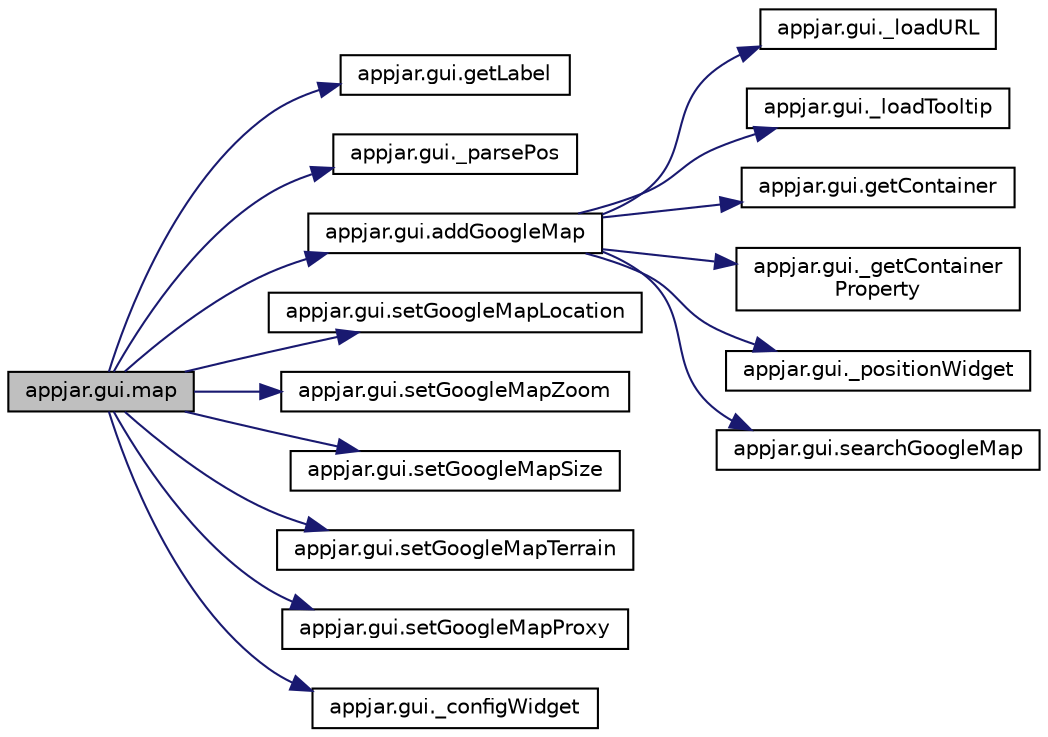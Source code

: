 digraph "appjar.gui.map"
{
  edge [fontname="Helvetica",fontsize="10",labelfontname="Helvetica",labelfontsize="10"];
  node [fontname="Helvetica",fontsize="10",shape=record];
  rankdir="LR";
  Node1541 [label="appjar.gui.map",height=0.2,width=0.4,color="black", fillcolor="grey75", style="filled", fontcolor="black"];
  Node1541 -> Node1542 [color="midnightblue",fontsize="10",style="solid",fontname="Helvetica"];
  Node1542 [label="appjar.gui.getLabel",height=0.2,width=0.4,color="black", fillcolor="white", style="filled",URL="$classappjar_1_1gui.html#a28d7281e96bf719a419be4dd16eab2f2"];
  Node1541 -> Node1543 [color="midnightblue",fontsize="10",style="solid",fontname="Helvetica"];
  Node1543 [label="appjar.gui._parsePos",height=0.2,width=0.4,color="black", fillcolor="white", style="filled",URL="$classappjar_1_1gui.html#a8174359ccd50269f6c9f63f00cbb9d7e",tooltip="FUNCTIONS for labels. "];
  Node1541 -> Node1544 [color="midnightblue",fontsize="10",style="solid",fontname="Helvetica"];
  Node1544 [label="appjar.gui.addGoogleMap",height=0.2,width=0.4,color="black", fillcolor="white", style="filled",URL="$classappjar_1_1gui.html#a2441a7d64981fd4552d1530661f53547"];
  Node1544 -> Node1545 [color="midnightblue",fontsize="10",style="solid",fontname="Helvetica"];
  Node1545 [label="appjar.gui._loadURL",height=0.2,width=0.4,color="black", fillcolor="white", style="filled",URL="$classappjar_1_1gui.html#abaddce869618b0fe1a968f088d40583c"];
  Node1544 -> Node1546 [color="midnightblue",fontsize="10",style="solid",fontname="Helvetica"];
  Node1546 [label="appjar.gui._loadTooltip",height=0.2,width=0.4,color="black", fillcolor="white", style="filled",URL="$classappjar_1_1gui.html#a20606522644e8b45150bba9513462350"];
  Node1544 -> Node1547 [color="midnightblue",fontsize="10",style="solid",fontname="Helvetica"];
  Node1547 [label="appjar.gui.getContainer",height=0.2,width=0.4,color="black", fillcolor="white", style="filled",URL="$classappjar_1_1gui.html#a2e8ea27bae5f6758257be218c8279b56"];
  Node1544 -> Node1548 [color="midnightblue",fontsize="10",style="solid",fontname="Helvetica"];
  Node1548 [label="appjar.gui._getContainer\lProperty",height=0.2,width=0.4,color="black", fillcolor="white", style="filled",URL="$classappjar_1_1gui.html#aa5d65e2282cfbe0a4b963b369e7d4e51"];
  Node1544 -> Node1549 [color="midnightblue",fontsize="10",style="solid",fontname="Helvetica"];
  Node1549 [label="appjar.gui._positionWidget",height=0.2,width=0.4,color="black", fillcolor="white", style="filled",URL="$classappjar_1_1gui.html#a073b1298767aeb92dd77b77cb6000e8c"];
  Node1544 -> Node1550 [color="midnightblue",fontsize="10",style="solid",fontname="Helvetica"];
  Node1550 [label="appjar.gui.searchGoogleMap",height=0.2,width=0.4,color="black", fillcolor="white", style="filled",URL="$classappjar_1_1gui.html#a2bc9277a26e23c69ab33a3073e315aea"];
  Node1541 -> Node1551 [color="midnightblue",fontsize="10",style="solid",fontname="Helvetica"];
  Node1551 [label="appjar.gui.setGoogleMapLocation",height=0.2,width=0.4,color="black", fillcolor="white", style="filled",URL="$classappjar_1_1gui.html#a1638b2573ea2abc2b94afa7679e95330"];
  Node1541 -> Node1552 [color="midnightblue",fontsize="10",style="solid",fontname="Helvetica"];
  Node1552 [label="appjar.gui.setGoogleMapZoom",height=0.2,width=0.4,color="black", fillcolor="white", style="filled",URL="$classappjar_1_1gui.html#ae0fd1d275df3545f961aa96b8d159fac"];
  Node1541 -> Node1553 [color="midnightblue",fontsize="10",style="solid",fontname="Helvetica"];
  Node1553 [label="appjar.gui.setGoogleMapSize",height=0.2,width=0.4,color="black", fillcolor="white", style="filled",URL="$classappjar_1_1gui.html#a814bdde7ea0a358f20347adb61d4cd02"];
  Node1541 -> Node1554 [color="midnightblue",fontsize="10",style="solid",fontname="Helvetica"];
  Node1554 [label="appjar.gui.setGoogleMapTerrain",height=0.2,width=0.4,color="black", fillcolor="white", style="filled",URL="$classappjar_1_1gui.html#ab5b8f77393852cb98096fddd3bc7bd59"];
  Node1541 -> Node1555 [color="midnightblue",fontsize="10",style="solid",fontname="Helvetica"];
  Node1555 [label="appjar.gui.setGoogleMapProxy",height=0.2,width=0.4,color="black", fillcolor="white", style="filled",URL="$classappjar_1_1gui.html#aeafeaaad980931f348948bad35c3719e"];
  Node1541 -> Node1556 [color="midnightblue",fontsize="10",style="solid",fontname="Helvetica"];
  Node1556 [label="appjar.gui._configWidget",height=0.2,width=0.4,color="black", fillcolor="white", style="filled",URL="$classappjar_1_1gui.html#ac54e9af2a9e7a18f87f0ffafbd156353"];
}
